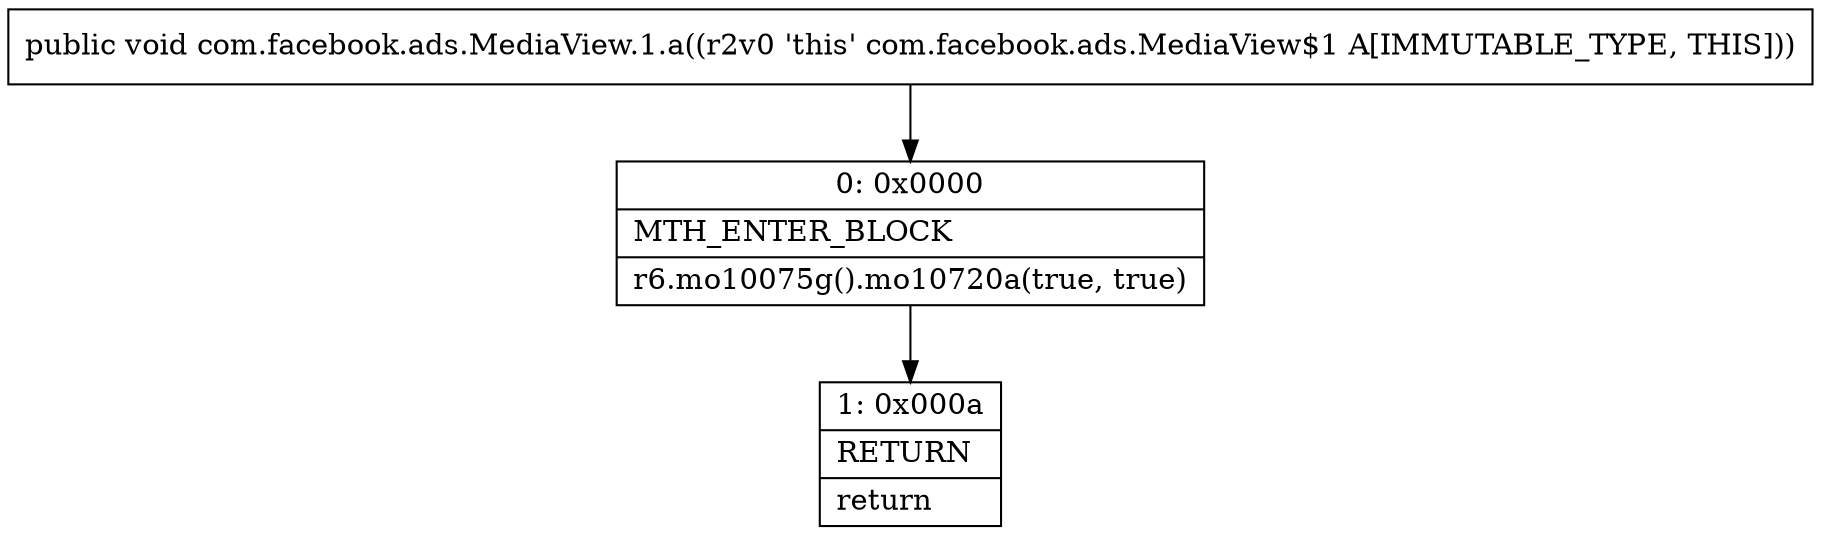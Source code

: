 digraph "CFG forcom.facebook.ads.MediaView.1.a()V" {
Node_0 [shape=record,label="{0\:\ 0x0000|MTH_ENTER_BLOCK\l|r6.mo10075g().mo10720a(true, true)\l}"];
Node_1 [shape=record,label="{1\:\ 0x000a|RETURN\l|return\l}"];
MethodNode[shape=record,label="{public void com.facebook.ads.MediaView.1.a((r2v0 'this' com.facebook.ads.MediaView$1 A[IMMUTABLE_TYPE, THIS])) }"];
MethodNode -> Node_0;
Node_0 -> Node_1;
}

